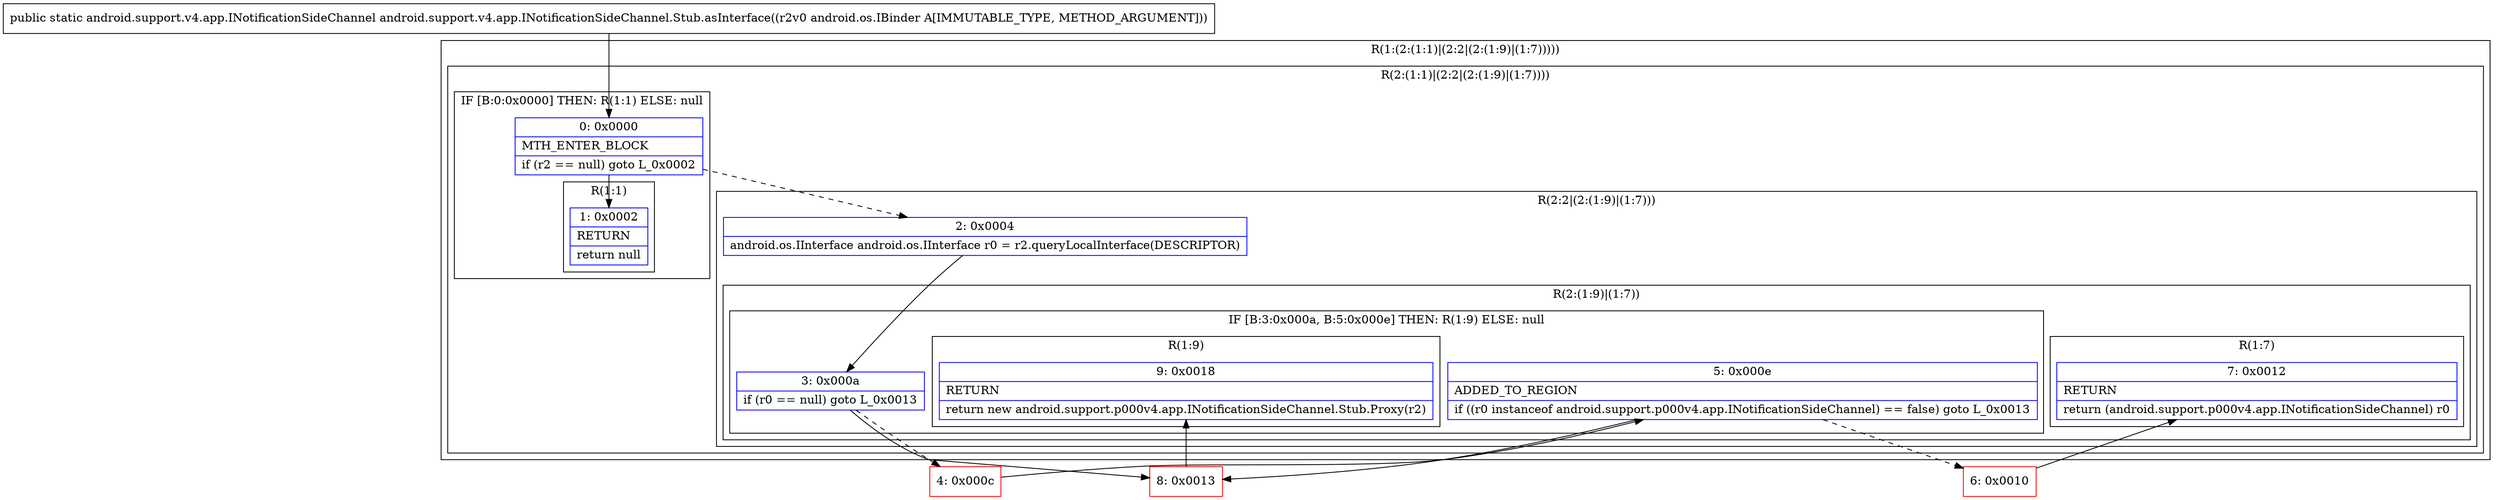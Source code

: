 digraph "CFG forandroid.support.v4.app.INotificationSideChannel.Stub.asInterface(Landroid\/os\/IBinder;)Landroid\/support\/v4\/app\/INotificationSideChannel;" {
subgraph cluster_Region_1543004809 {
label = "R(1:(2:(1:1)|(2:2|(2:(1:9)|(1:7)))))";
node [shape=record,color=blue];
subgraph cluster_Region_1555618777 {
label = "R(2:(1:1)|(2:2|(2:(1:9)|(1:7))))";
node [shape=record,color=blue];
subgraph cluster_IfRegion_120769742 {
label = "IF [B:0:0x0000] THEN: R(1:1) ELSE: null";
node [shape=record,color=blue];
Node_0 [shape=record,label="{0\:\ 0x0000|MTH_ENTER_BLOCK\l|if (r2 == null) goto L_0x0002\l}"];
subgraph cluster_Region_1957213245 {
label = "R(1:1)";
node [shape=record,color=blue];
Node_1 [shape=record,label="{1\:\ 0x0002|RETURN\l|return null\l}"];
}
}
subgraph cluster_Region_257092518 {
label = "R(2:2|(2:(1:9)|(1:7)))";
node [shape=record,color=blue];
Node_2 [shape=record,label="{2\:\ 0x0004|android.os.IInterface android.os.IInterface r0 = r2.queryLocalInterface(DESCRIPTOR)\l}"];
subgraph cluster_Region_1826384907 {
label = "R(2:(1:9)|(1:7))";
node [shape=record,color=blue];
subgraph cluster_IfRegion_1502288858 {
label = "IF [B:3:0x000a, B:5:0x000e] THEN: R(1:9) ELSE: null";
node [shape=record,color=blue];
Node_3 [shape=record,label="{3\:\ 0x000a|if (r0 == null) goto L_0x0013\l}"];
Node_5 [shape=record,label="{5\:\ 0x000e|ADDED_TO_REGION\l|if ((r0 instanceof android.support.p000v4.app.INotificationSideChannel) == false) goto L_0x0013\l}"];
subgraph cluster_Region_1990202458 {
label = "R(1:9)";
node [shape=record,color=blue];
Node_9 [shape=record,label="{9\:\ 0x0018|RETURN\l|return new android.support.p000v4.app.INotificationSideChannel.Stub.Proxy(r2)\l}"];
}
}
subgraph cluster_Region_1373824271 {
label = "R(1:7)";
node [shape=record,color=blue];
Node_7 [shape=record,label="{7\:\ 0x0012|RETURN\l|return (android.support.p000v4.app.INotificationSideChannel) r0\l}"];
}
}
}
}
}
Node_4 [shape=record,color=red,label="{4\:\ 0x000c}"];
Node_6 [shape=record,color=red,label="{6\:\ 0x0010}"];
Node_8 [shape=record,color=red,label="{8\:\ 0x0013}"];
MethodNode[shape=record,label="{public static android.support.v4.app.INotificationSideChannel android.support.v4.app.INotificationSideChannel.Stub.asInterface((r2v0 android.os.IBinder A[IMMUTABLE_TYPE, METHOD_ARGUMENT])) }"];
MethodNode -> Node_0;
Node_0 -> Node_1;
Node_0 -> Node_2[style=dashed];
Node_2 -> Node_3;
Node_3 -> Node_4[style=dashed];
Node_3 -> Node_8;
Node_5 -> Node_6[style=dashed];
Node_5 -> Node_8;
Node_4 -> Node_5;
Node_6 -> Node_7;
Node_8 -> Node_9;
}

